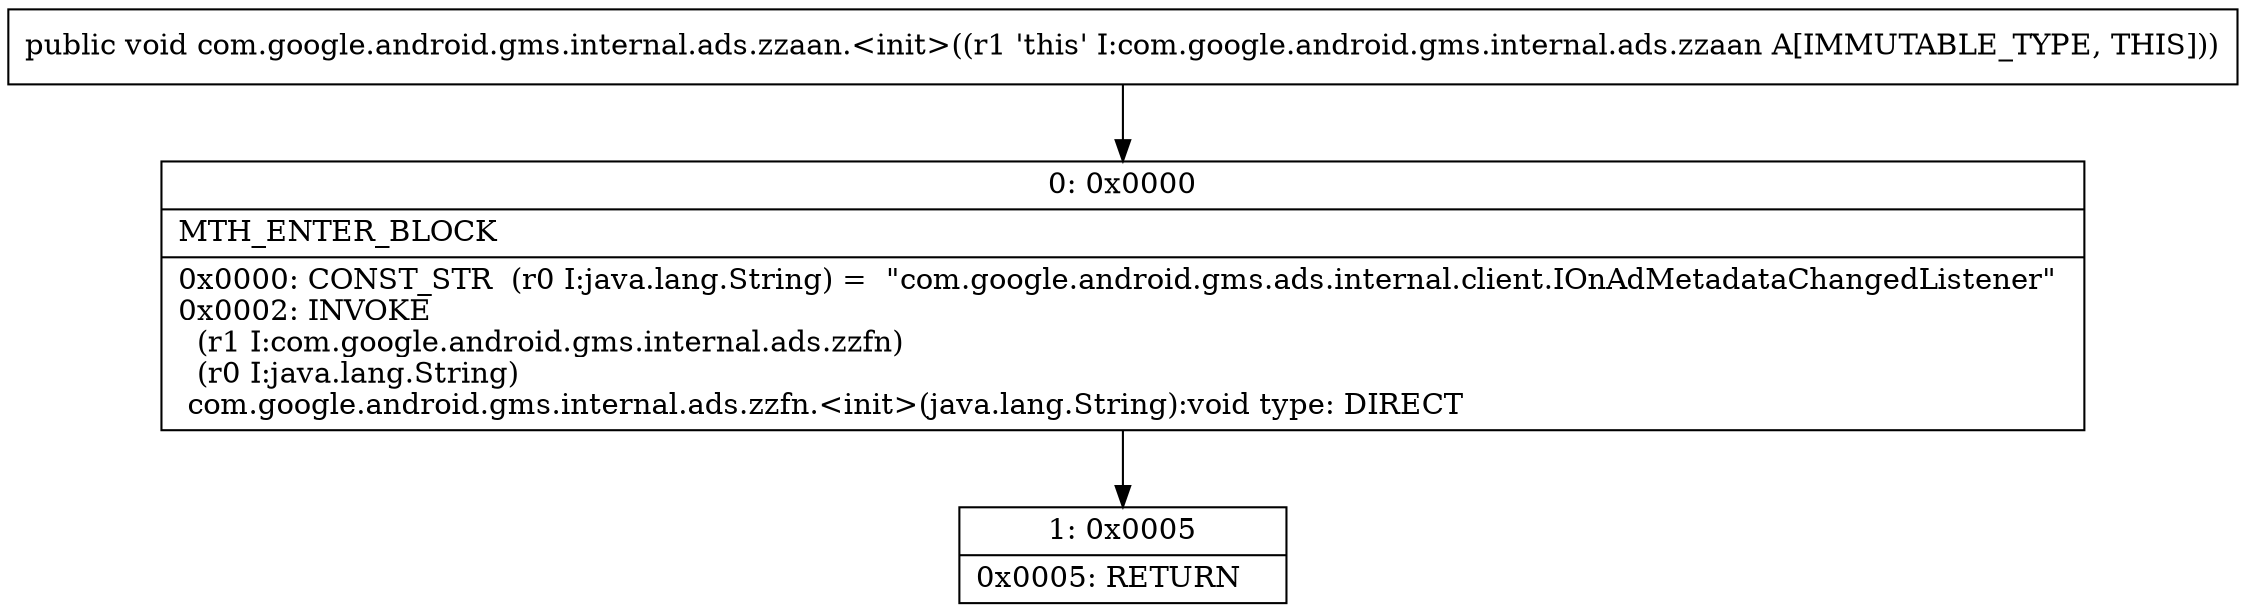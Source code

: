 digraph "CFG forcom.google.android.gms.internal.ads.zzaan.\<init\>()V" {
Node_0 [shape=record,label="{0\:\ 0x0000|MTH_ENTER_BLOCK\l|0x0000: CONST_STR  (r0 I:java.lang.String) =  \"com.google.android.gms.ads.internal.client.IOnAdMetadataChangedListener\" \l0x0002: INVOKE  \l  (r1 I:com.google.android.gms.internal.ads.zzfn)\l  (r0 I:java.lang.String)\l com.google.android.gms.internal.ads.zzfn.\<init\>(java.lang.String):void type: DIRECT \l}"];
Node_1 [shape=record,label="{1\:\ 0x0005|0x0005: RETURN   \l}"];
MethodNode[shape=record,label="{public void com.google.android.gms.internal.ads.zzaan.\<init\>((r1 'this' I:com.google.android.gms.internal.ads.zzaan A[IMMUTABLE_TYPE, THIS])) }"];
MethodNode -> Node_0;
Node_0 -> Node_1;
}

